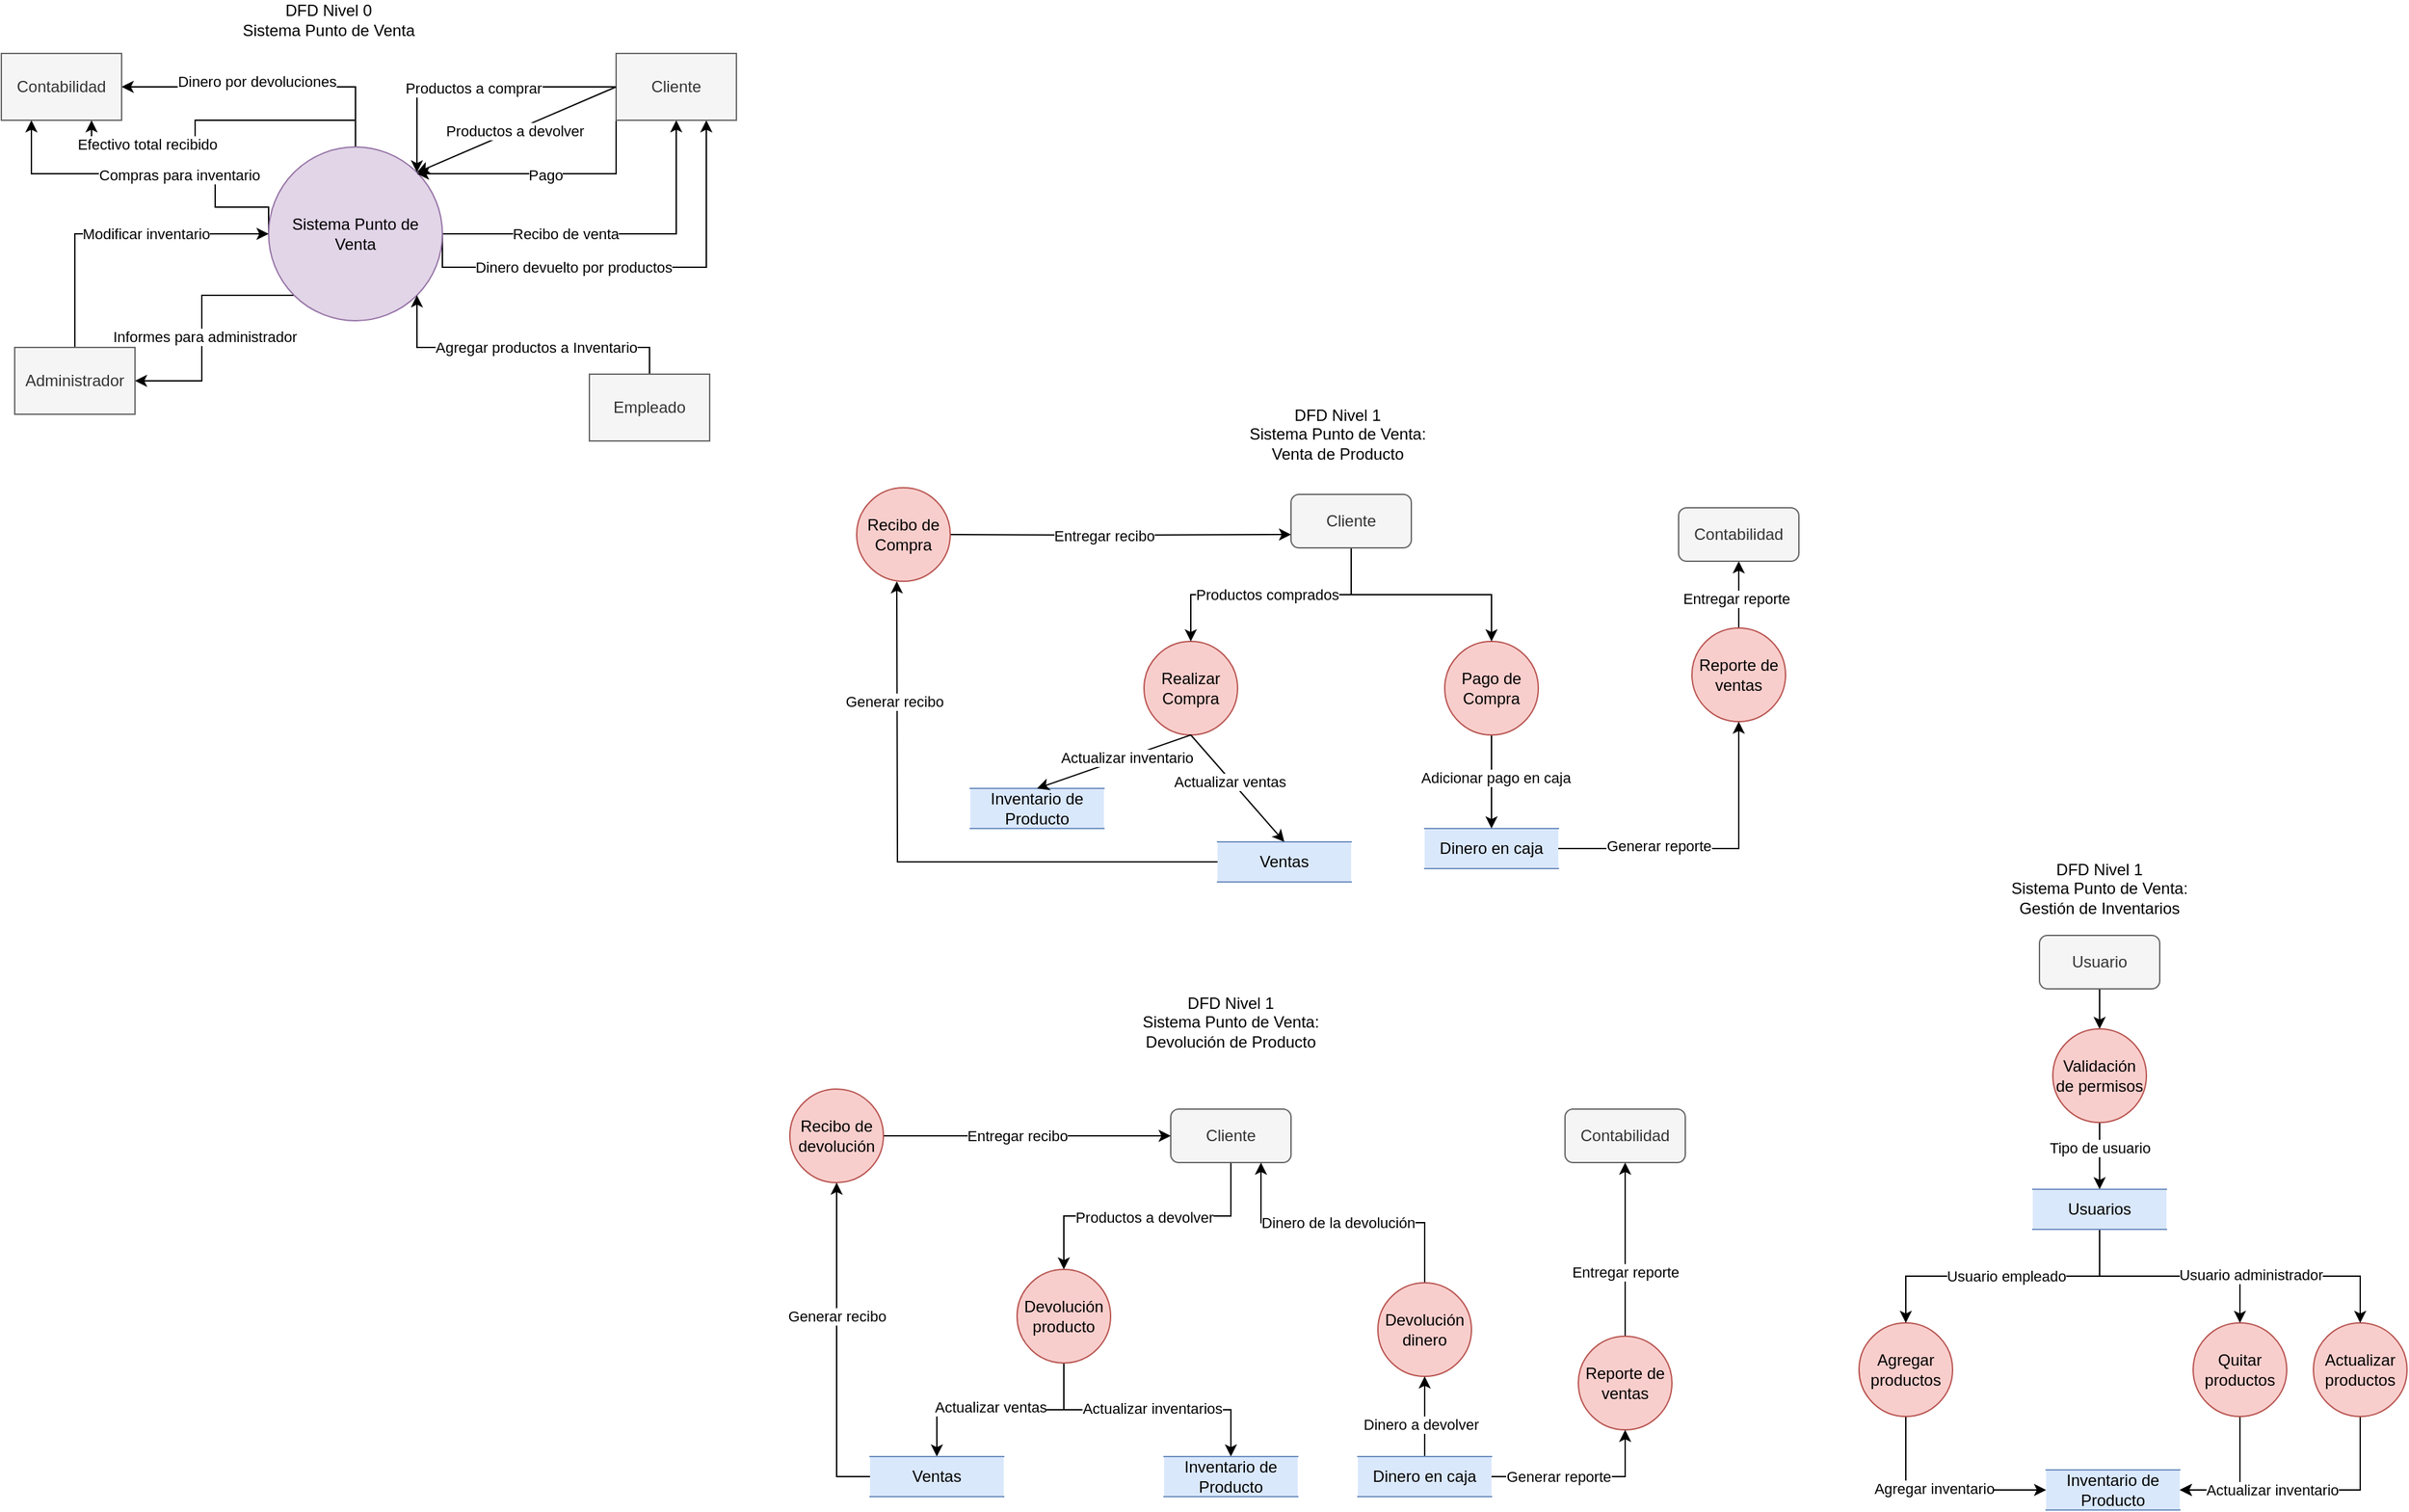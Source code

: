 <mxfile version="24.7.12">
  <diagram name="Página-1" id="AHQmqDUcSRL_IPxpv9tg">
    <mxGraphModel dx="1161" dy="629" grid="1" gridSize="10" guides="1" tooltips="1" connect="1" arrows="1" fold="1" page="1" pageScale="1" pageWidth="1920" pageHeight="1200" math="0" shadow="0">
      <root>
        <mxCell id="0" />
        <mxCell id="1" parent="0" />
        <mxCell id="SpGZ3E09i2u7JIqRVPBi-1" value="DFD Nivel 0&lt;div&gt;Sistema Punto de Venta&lt;/div&gt;" style="text;html=1;align=center;verticalAlign=middle;whiteSpace=wrap;rounded=0;" vertex="1" parent="1">
          <mxGeometry x="230" y="50" width="150" height="30" as="geometry" />
        </mxCell>
        <mxCell id="SpGZ3E09i2u7JIqRVPBi-9" style="edgeStyle=orthogonalEdgeStyle;rounded=0;orthogonalLoop=1;jettySize=auto;html=1;exitX=0.5;exitY=0;exitDx=0;exitDy=0;entryX=1;entryY=0.5;entryDx=0;entryDy=0;" edge="1" parent="1" source="SpGZ3E09i2u7JIqRVPBi-2" target="SpGZ3E09i2u7JIqRVPBi-7">
          <mxGeometry relative="1" as="geometry" />
        </mxCell>
        <mxCell id="SpGZ3E09i2u7JIqRVPBi-10" value="Dinero por devoluciones" style="edgeLabel;html=1;align=center;verticalAlign=middle;resizable=0;points=[];" vertex="1" connectable="0" parent="SpGZ3E09i2u7JIqRVPBi-9">
          <mxGeometry x="0.087" y="-4" relative="1" as="geometry">
            <mxPoint as="offset" />
          </mxGeometry>
        </mxCell>
        <mxCell id="SpGZ3E09i2u7JIqRVPBi-13" style="edgeStyle=orthogonalEdgeStyle;rounded=0;orthogonalLoop=1;jettySize=auto;html=1;exitX=0.5;exitY=0;exitDx=0;exitDy=0;entryX=0.75;entryY=1;entryDx=0;entryDy=0;" edge="1" parent="1" source="SpGZ3E09i2u7JIqRVPBi-2" target="SpGZ3E09i2u7JIqRVPBi-7">
          <mxGeometry relative="1" as="geometry" />
        </mxCell>
        <mxCell id="SpGZ3E09i2u7JIqRVPBi-14" value="Efectivo total recibido" style="edgeLabel;html=1;align=center;verticalAlign=middle;resizable=0;points=[];" vertex="1" connectable="0" parent="SpGZ3E09i2u7JIqRVPBi-13">
          <mxGeometry x="0.527" y="-2" relative="1" as="geometry">
            <mxPoint as="offset" />
          </mxGeometry>
        </mxCell>
        <mxCell id="SpGZ3E09i2u7JIqRVPBi-15" style="edgeStyle=orthogonalEdgeStyle;rounded=0;orthogonalLoop=1;jettySize=auto;html=1;exitX=0;exitY=0.5;exitDx=0;exitDy=0;entryX=0.25;entryY=1;entryDx=0;entryDy=0;" edge="1" parent="1" source="SpGZ3E09i2u7JIqRVPBi-2" target="SpGZ3E09i2u7JIqRVPBi-7">
          <mxGeometry relative="1" as="geometry">
            <Array as="points">
              <mxPoint x="220" y="205" />
              <mxPoint x="220" y="180" />
              <mxPoint x="83" y="180" />
            </Array>
          </mxGeometry>
        </mxCell>
        <mxCell id="SpGZ3E09i2u7JIqRVPBi-16" value="Compras para inventario" style="edgeLabel;html=1;align=center;verticalAlign=middle;resizable=0;points=[];" vertex="1" connectable="0" parent="SpGZ3E09i2u7JIqRVPBi-15">
          <mxGeometry x="-0.143" y="1" relative="1" as="geometry">
            <mxPoint as="offset" />
          </mxGeometry>
        </mxCell>
        <mxCell id="SpGZ3E09i2u7JIqRVPBi-26" style="edgeStyle=orthogonalEdgeStyle;rounded=0;orthogonalLoop=1;jettySize=auto;html=1;exitX=1;exitY=0.5;exitDx=0;exitDy=0;entryX=0.5;entryY=1;entryDx=0;entryDy=0;" edge="1" parent="1" source="SpGZ3E09i2u7JIqRVPBi-2" target="SpGZ3E09i2u7JIqRVPBi-4">
          <mxGeometry relative="1" as="geometry" />
        </mxCell>
        <mxCell id="SpGZ3E09i2u7JIqRVPBi-27" value="Recibo de venta" style="edgeLabel;html=1;align=center;verticalAlign=middle;resizable=0;points=[];" vertex="1" connectable="0" parent="SpGZ3E09i2u7JIqRVPBi-26">
          <mxGeometry x="-0.298" relative="1" as="geometry">
            <mxPoint as="offset" />
          </mxGeometry>
        </mxCell>
        <mxCell id="SpGZ3E09i2u7JIqRVPBi-28" style="edgeStyle=orthogonalEdgeStyle;rounded=0;orthogonalLoop=1;jettySize=auto;html=1;exitX=1;exitY=0.5;exitDx=0;exitDy=0;entryX=0.75;entryY=1;entryDx=0;entryDy=0;" edge="1" parent="1" source="SpGZ3E09i2u7JIqRVPBi-2" target="SpGZ3E09i2u7JIqRVPBi-4">
          <mxGeometry relative="1" as="geometry">
            <Array as="points">
              <mxPoint x="390" y="250" />
              <mxPoint x="588" y="250" />
            </Array>
          </mxGeometry>
        </mxCell>
        <mxCell id="SpGZ3E09i2u7JIqRVPBi-30" value="Dinero devuelto por productos" style="edgeLabel;html=1;align=center;verticalAlign=middle;resizable=0;points=[];" vertex="1" connectable="0" parent="SpGZ3E09i2u7JIqRVPBi-28">
          <mxGeometry x="-0.263" relative="1" as="geometry">
            <mxPoint as="offset" />
          </mxGeometry>
        </mxCell>
        <mxCell id="SpGZ3E09i2u7JIqRVPBi-33" style="edgeStyle=orthogonalEdgeStyle;rounded=0;orthogonalLoop=1;jettySize=auto;html=1;exitX=0;exitY=1;exitDx=0;exitDy=0;entryX=1;entryY=0.5;entryDx=0;entryDy=0;" edge="1" parent="1" source="SpGZ3E09i2u7JIqRVPBi-2" target="SpGZ3E09i2u7JIqRVPBi-6">
          <mxGeometry relative="1" as="geometry" />
        </mxCell>
        <mxCell id="SpGZ3E09i2u7JIqRVPBi-34" value="Informes para administrador" style="edgeLabel;html=1;align=center;verticalAlign=middle;resizable=0;points=[];" vertex="1" connectable="0" parent="SpGZ3E09i2u7JIqRVPBi-33">
          <mxGeometry x="0.092" y="2" relative="1" as="geometry">
            <mxPoint as="offset" />
          </mxGeometry>
        </mxCell>
        <mxCell id="SpGZ3E09i2u7JIqRVPBi-2" value="Sistema Punto de Venta" style="ellipse;whiteSpace=wrap;html=1;aspect=fixed;fillColor=#e1d5e7;strokeColor=#9673a6;" vertex="1" parent="1">
          <mxGeometry x="260" y="160" width="130" height="130" as="geometry" />
        </mxCell>
        <mxCell id="SpGZ3E09i2u7JIqRVPBi-19" style="edgeStyle=orthogonalEdgeStyle;rounded=0;orthogonalLoop=1;jettySize=auto;html=1;exitX=0;exitY=0.5;exitDx=0;exitDy=0;entryX=1;entryY=0;entryDx=0;entryDy=0;" edge="1" parent="1" source="SpGZ3E09i2u7JIqRVPBi-4" target="SpGZ3E09i2u7JIqRVPBi-2">
          <mxGeometry relative="1" as="geometry" />
        </mxCell>
        <mxCell id="SpGZ3E09i2u7JIqRVPBi-20" value="Productos a comprar" style="edgeLabel;html=1;align=center;verticalAlign=middle;resizable=0;points=[];" vertex="1" connectable="0" parent="SpGZ3E09i2u7JIqRVPBi-19">
          <mxGeometry x="0.003" y="1" relative="1" as="geometry">
            <mxPoint as="offset" />
          </mxGeometry>
        </mxCell>
        <mxCell id="SpGZ3E09i2u7JIqRVPBi-21" style="edgeStyle=orthogonalEdgeStyle;rounded=0;orthogonalLoop=1;jettySize=auto;html=1;exitX=0;exitY=0.5;exitDx=0;exitDy=0;entryX=1;entryY=0;entryDx=0;entryDy=0;" edge="1" parent="1" source="SpGZ3E09i2u7JIqRVPBi-4" target="SpGZ3E09i2u7JIqRVPBi-2">
          <mxGeometry relative="1" as="geometry">
            <Array as="points">
              <mxPoint x="520" y="180" />
              <mxPoint x="371" y="180" />
            </Array>
          </mxGeometry>
        </mxCell>
        <mxCell id="SpGZ3E09i2u7JIqRVPBi-22" value="Pago" style="edgeLabel;html=1;align=center;verticalAlign=middle;resizable=0;points=[];" vertex="1" connectable="0" parent="SpGZ3E09i2u7JIqRVPBi-21">
          <mxGeometry x="0.102" y="1" relative="1" as="geometry">
            <mxPoint as="offset" />
          </mxGeometry>
        </mxCell>
        <mxCell id="SpGZ3E09i2u7JIqRVPBi-4" value="Cliente" style="rounded=0;whiteSpace=wrap;html=1;fillColor=#f5f5f5;fontColor=#333333;strokeColor=#666666;" vertex="1" parent="1">
          <mxGeometry x="520" y="90" width="90" height="50" as="geometry" />
        </mxCell>
        <mxCell id="SpGZ3E09i2u7JIqRVPBi-17" style="edgeStyle=orthogonalEdgeStyle;rounded=0;orthogonalLoop=1;jettySize=auto;html=1;exitX=0.5;exitY=0;exitDx=0;exitDy=0;entryX=1;entryY=1;entryDx=0;entryDy=0;" edge="1" parent="1" source="SpGZ3E09i2u7JIqRVPBi-5" target="SpGZ3E09i2u7JIqRVPBi-2">
          <mxGeometry relative="1" as="geometry" />
        </mxCell>
        <mxCell id="SpGZ3E09i2u7JIqRVPBi-18" value="Agregar productos a Inventario" style="edgeLabel;html=1;align=center;verticalAlign=middle;resizable=0;points=[];" vertex="1" connectable="0" parent="SpGZ3E09i2u7JIqRVPBi-17">
          <mxGeometry x="-0.1" relative="1" as="geometry">
            <mxPoint as="offset" />
          </mxGeometry>
        </mxCell>
        <mxCell id="SpGZ3E09i2u7JIqRVPBi-5" value="Empleado" style="rounded=0;whiteSpace=wrap;html=1;fillColor=#f5f5f5;fontColor=#333333;strokeColor=#666666;" vertex="1" parent="1">
          <mxGeometry x="500" y="330" width="90" height="50" as="geometry" />
        </mxCell>
        <mxCell id="SpGZ3E09i2u7JIqRVPBi-31" style="edgeStyle=orthogonalEdgeStyle;rounded=0;orthogonalLoop=1;jettySize=auto;html=1;exitX=0.5;exitY=0;exitDx=0;exitDy=0;entryX=0;entryY=0.5;entryDx=0;entryDy=0;" edge="1" parent="1" source="SpGZ3E09i2u7JIqRVPBi-6" target="SpGZ3E09i2u7JIqRVPBi-2">
          <mxGeometry relative="1" as="geometry" />
        </mxCell>
        <mxCell id="SpGZ3E09i2u7JIqRVPBi-32" value="Modificar inventario" style="edgeLabel;html=1;align=center;verticalAlign=middle;resizable=0;points=[];" vertex="1" connectable="0" parent="SpGZ3E09i2u7JIqRVPBi-31">
          <mxGeometry x="0.201" relative="1" as="geometry">
            <mxPoint as="offset" />
          </mxGeometry>
        </mxCell>
        <mxCell id="SpGZ3E09i2u7JIqRVPBi-6" value="Administrador" style="rounded=0;whiteSpace=wrap;html=1;fillColor=#f5f5f5;fontColor=#333333;strokeColor=#666666;" vertex="1" parent="1">
          <mxGeometry x="70" y="310" width="90" height="50" as="geometry" />
        </mxCell>
        <mxCell id="SpGZ3E09i2u7JIqRVPBi-7" value="Contabilidad" style="rounded=0;whiteSpace=wrap;html=1;fillColor=#f5f5f5;fontColor=#333333;strokeColor=#666666;" vertex="1" parent="1">
          <mxGeometry x="60" y="90" width="90" height="50" as="geometry" />
        </mxCell>
        <mxCell id="SpGZ3E09i2u7JIqRVPBi-24" value="" style="endArrow=classic;html=1;rounded=0;exitX=0;exitY=0.5;exitDx=0;exitDy=0;entryX=1;entryY=0;entryDx=0;entryDy=0;" edge="1" parent="1" source="SpGZ3E09i2u7JIqRVPBi-4" target="SpGZ3E09i2u7JIqRVPBi-2">
          <mxGeometry width="50" height="50" relative="1" as="geometry">
            <mxPoint x="530" y="290" as="sourcePoint" />
            <mxPoint x="580" y="240" as="targetPoint" />
          </mxGeometry>
        </mxCell>
        <mxCell id="SpGZ3E09i2u7JIqRVPBi-25" value="Productos a devolver" style="edgeLabel;html=1;align=center;verticalAlign=middle;resizable=0;points=[];" vertex="1" connectable="0" parent="SpGZ3E09i2u7JIqRVPBi-24">
          <mxGeometry x="0.02" relative="1" as="geometry">
            <mxPoint as="offset" />
          </mxGeometry>
        </mxCell>
        <mxCell id="SpGZ3E09i2u7JIqRVPBi-35" value="DFD Nivel 1&lt;div&gt;Sistema Punto de Venta: Venta de Producto&lt;/div&gt;" style="text;html=1;align=center;verticalAlign=middle;whiteSpace=wrap;rounded=0;" vertex="1" parent="1">
          <mxGeometry x="985" y="360" width="150" height="30" as="geometry" />
        </mxCell>
        <mxCell id="SpGZ3E09i2u7JIqRVPBi-36" value="Realizar Compra" style="shape=ellipse;html=1;dashed=0;whiteSpace=wrap;aspect=fixed;perimeter=ellipsePerimeter;fillColor=#f8cecc;strokeColor=#b85450;" vertex="1" parent="1">
          <mxGeometry x="915" y="530" width="70" height="70" as="geometry" />
        </mxCell>
        <mxCell id="SpGZ3E09i2u7JIqRVPBi-52" style="edgeStyle=orthogonalEdgeStyle;rounded=0;orthogonalLoop=1;jettySize=auto;html=1;exitX=0.5;exitY=1;exitDx=0;exitDy=0;entryX=0.5;entryY=0;entryDx=0;entryDy=0;" edge="1" parent="1" source="SpGZ3E09i2u7JIqRVPBi-37" target="SpGZ3E09i2u7JIqRVPBi-42">
          <mxGeometry relative="1" as="geometry" />
        </mxCell>
        <mxCell id="SpGZ3E09i2u7JIqRVPBi-53" value="Adicionar pago en caja" style="edgeLabel;html=1;align=center;verticalAlign=middle;resizable=0;points=[];" vertex="1" connectable="0" parent="SpGZ3E09i2u7JIqRVPBi-52">
          <mxGeometry x="-0.093" y="3" relative="1" as="geometry">
            <mxPoint as="offset" />
          </mxGeometry>
        </mxCell>
        <mxCell id="SpGZ3E09i2u7JIqRVPBi-37" value="Pago de Compra" style="shape=ellipse;html=1;dashed=0;whiteSpace=wrap;aspect=fixed;perimeter=ellipsePerimeter;fillColor=#f8cecc;strokeColor=#b85450;" vertex="1" parent="1">
          <mxGeometry x="1140" y="530" width="70" height="70" as="geometry" />
        </mxCell>
        <mxCell id="SpGZ3E09i2u7JIqRVPBi-57" style="edgeStyle=orthogonalEdgeStyle;rounded=0;orthogonalLoop=1;jettySize=auto;html=1;exitX=1;exitY=0.5;exitDx=0;exitDy=0;entryX=0;entryY=0.75;entryDx=0;entryDy=0;" edge="1" parent="1" target="SpGZ3E09i2u7JIqRVPBi-43">
          <mxGeometry relative="1" as="geometry">
            <mxPoint x="765.0" y="450.0" as="sourcePoint" />
          </mxGeometry>
        </mxCell>
        <mxCell id="SpGZ3E09i2u7JIqRVPBi-63" value="Entregar recibo" style="edgeLabel;html=1;align=center;verticalAlign=middle;resizable=0;points=[];" vertex="1" connectable="0" parent="SpGZ3E09i2u7JIqRVPBi-57">
          <mxGeometry x="-0.31" y="2" relative="1" as="geometry">
            <mxPoint x="30" y="2" as="offset" />
          </mxGeometry>
        </mxCell>
        <mxCell id="SpGZ3E09i2u7JIqRVPBi-38" value="Recibo de Compra" style="shape=ellipse;html=1;dashed=0;whiteSpace=wrap;aspect=fixed;perimeter=ellipsePerimeter;fillColor=#f8cecc;strokeColor=#b85450;" vertex="1" parent="1">
          <mxGeometry x="700" y="415" width="70" height="70" as="geometry" />
        </mxCell>
        <mxCell id="SpGZ3E09i2u7JIqRVPBi-62" style="edgeStyle=orthogonalEdgeStyle;rounded=0;orthogonalLoop=1;jettySize=auto;html=1;exitX=0.5;exitY=0;exitDx=0;exitDy=0;entryX=0.5;entryY=1;entryDx=0;entryDy=0;" edge="1" parent="1" source="SpGZ3E09i2u7JIqRVPBi-39" target="SpGZ3E09i2u7JIqRVPBi-44">
          <mxGeometry relative="1" as="geometry" />
        </mxCell>
        <mxCell id="SpGZ3E09i2u7JIqRVPBi-64" value="Entregar reporte" style="edgeLabel;html=1;align=center;verticalAlign=middle;resizable=0;points=[];" vertex="1" connectable="0" parent="SpGZ3E09i2u7JIqRVPBi-62">
          <mxGeometry x="-0.091" y="2" relative="1" as="geometry">
            <mxPoint as="offset" />
          </mxGeometry>
        </mxCell>
        <mxCell id="SpGZ3E09i2u7JIqRVPBi-39" value="Reporte de ventas" style="shape=ellipse;html=1;dashed=0;whiteSpace=wrap;aspect=fixed;perimeter=ellipsePerimeter;fillColor=#f8cecc;strokeColor=#b85450;" vertex="1" parent="1">
          <mxGeometry x="1325" y="520" width="70" height="70" as="geometry" />
        </mxCell>
        <mxCell id="SpGZ3E09i2u7JIqRVPBi-55" style="edgeStyle=orthogonalEdgeStyle;rounded=0;orthogonalLoop=1;jettySize=auto;html=1;exitX=0;exitY=0.5;exitDx=0;exitDy=0;entryX=0.5;entryY=1;entryDx=0;entryDy=0;" edge="1" parent="1" source="SpGZ3E09i2u7JIqRVPBi-40">
          <mxGeometry relative="1" as="geometry">
            <mxPoint x="730" y="485.0" as="targetPoint" />
          </mxGeometry>
        </mxCell>
        <mxCell id="SpGZ3E09i2u7JIqRVPBi-72" value="Generar recibo" style="edgeLabel;html=1;align=center;verticalAlign=middle;resizable=0;points=[];" vertex="1" connectable="0" parent="SpGZ3E09i2u7JIqRVPBi-55">
          <mxGeometry x="0.6" y="2" relative="1" as="geometry">
            <mxPoint as="offset" />
          </mxGeometry>
        </mxCell>
        <mxCell id="SpGZ3E09i2u7JIqRVPBi-40" value="Ventas" style="html=1;dashed=0;whiteSpace=wrap;shape=partialRectangle;right=0;left=0;fillColor=#dae8fc;strokeColor=#6c8ebf;" vertex="1" parent="1">
          <mxGeometry x="970" y="680" width="100" height="30" as="geometry" />
        </mxCell>
        <mxCell id="SpGZ3E09i2u7JIqRVPBi-41" value="Inventario de Producto" style="html=1;dashed=0;whiteSpace=wrap;shape=partialRectangle;right=0;left=0;fillColor=#dae8fc;strokeColor=#6c8ebf;" vertex="1" parent="1">
          <mxGeometry x="785" y="640" width="100" height="30" as="geometry" />
        </mxCell>
        <mxCell id="SpGZ3E09i2u7JIqRVPBi-60" style="edgeStyle=orthogonalEdgeStyle;rounded=0;orthogonalLoop=1;jettySize=auto;html=1;exitX=1;exitY=0.5;exitDx=0;exitDy=0;entryX=0.5;entryY=1;entryDx=0;entryDy=0;" edge="1" parent="1" source="SpGZ3E09i2u7JIqRVPBi-42" target="SpGZ3E09i2u7JIqRVPBi-39">
          <mxGeometry relative="1" as="geometry" />
        </mxCell>
        <mxCell id="SpGZ3E09i2u7JIqRVPBi-61" value="Generar reporte" style="edgeLabel;html=1;align=center;verticalAlign=middle;resizable=0;points=[];" vertex="1" connectable="0" parent="SpGZ3E09i2u7JIqRVPBi-60">
          <mxGeometry x="-0.352" y="2" relative="1" as="geometry">
            <mxPoint as="offset" />
          </mxGeometry>
        </mxCell>
        <mxCell id="SpGZ3E09i2u7JIqRVPBi-42" value="Dinero en caja" style="html=1;dashed=0;whiteSpace=wrap;shape=partialRectangle;right=0;left=0;fillColor=#dae8fc;strokeColor=#6c8ebf;" vertex="1" parent="1">
          <mxGeometry x="1125" y="670" width="100" height="30" as="geometry" />
        </mxCell>
        <mxCell id="SpGZ3E09i2u7JIqRVPBi-46" style="edgeStyle=orthogonalEdgeStyle;rounded=0;orthogonalLoop=1;jettySize=auto;html=1;exitX=0.5;exitY=1;exitDx=0;exitDy=0;entryX=0.5;entryY=0;entryDx=0;entryDy=0;" edge="1" parent="1" source="SpGZ3E09i2u7JIqRVPBi-43" target="SpGZ3E09i2u7JIqRVPBi-36">
          <mxGeometry relative="1" as="geometry" />
        </mxCell>
        <mxCell id="SpGZ3E09i2u7JIqRVPBi-59" value="Productos comprados" style="edgeLabel;html=1;align=center;verticalAlign=middle;resizable=0;points=[];" vertex="1" connectable="0" parent="SpGZ3E09i2u7JIqRVPBi-46">
          <mxGeometry x="0.039" relative="1" as="geometry">
            <mxPoint as="offset" />
          </mxGeometry>
        </mxCell>
        <mxCell id="SpGZ3E09i2u7JIqRVPBi-47" style="edgeStyle=orthogonalEdgeStyle;rounded=0;orthogonalLoop=1;jettySize=auto;html=1;exitX=0.5;exitY=1;exitDx=0;exitDy=0;" edge="1" parent="1" source="SpGZ3E09i2u7JIqRVPBi-43" target="SpGZ3E09i2u7JIqRVPBi-37">
          <mxGeometry relative="1" as="geometry" />
        </mxCell>
        <mxCell id="SpGZ3E09i2u7JIqRVPBi-43" value="Cliente" style="rounded=1;whiteSpace=wrap;html=1;fillColor=#f5f5f5;fontColor=#333333;strokeColor=#666666;" vertex="1" parent="1">
          <mxGeometry x="1025" y="420" width="90" height="40" as="geometry" />
        </mxCell>
        <mxCell id="SpGZ3E09i2u7JIqRVPBi-44" value="Contabilidad" style="rounded=1;whiteSpace=wrap;html=1;fillColor=#f5f5f5;fontColor=#333333;strokeColor=#666666;" vertex="1" parent="1">
          <mxGeometry x="1315" y="430" width="90" height="40" as="geometry" />
        </mxCell>
        <mxCell id="SpGZ3E09i2u7JIqRVPBi-48" value="" style="endArrow=classic;html=1;rounded=0;exitX=0.5;exitY=1;exitDx=0;exitDy=0;entryX=0.5;entryY=0;entryDx=0;entryDy=0;" edge="1" parent="1" source="SpGZ3E09i2u7JIqRVPBi-36" target="SpGZ3E09i2u7JIqRVPBi-41">
          <mxGeometry width="50" height="50" relative="1" as="geometry">
            <mxPoint x="1045" y="560" as="sourcePoint" />
            <mxPoint x="1095" y="510" as="targetPoint" />
          </mxGeometry>
        </mxCell>
        <mxCell id="SpGZ3E09i2u7JIqRVPBi-49" value="Actualizar inventario" style="edgeLabel;html=1;align=center;verticalAlign=middle;resizable=0;points=[];" vertex="1" connectable="0" parent="SpGZ3E09i2u7JIqRVPBi-48">
          <mxGeometry x="-0.16" y="-1" relative="1" as="geometry">
            <mxPoint y="1" as="offset" />
          </mxGeometry>
        </mxCell>
        <mxCell id="SpGZ3E09i2u7JIqRVPBi-50" value="" style="endArrow=classic;html=1;rounded=0;exitX=0.5;exitY=1;exitDx=0;exitDy=0;entryX=0.5;entryY=0;entryDx=0;entryDy=0;" edge="1" parent="1" source="SpGZ3E09i2u7JIqRVPBi-36" target="SpGZ3E09i2u7JIqRVPBi-40">
          <mxGeometry width="50" height="50" relative="1" as="geometry">
            <mxPoint x="960" y="610" as="sourcePoint" />
            <mxPoint x="885" y="680" as="targetPoint" />
          </mxGeometry>
        </mxCell>
        <mxCell id="SpGZ3E09i2u7JIqRVPBi-51" value="Actualizar ventas" style="edgeLabel;html=1;align=center;verticalAlign=middle;resizable=0;points=[];" vertex="1" connectable="0" parent="SpGZ3E09i2u7JIqRVPBi-50">
          <mxGeometry x="-0.16" y="-1" relative="1" as="geometry">
            <mxPoint y="1" as="offset" />
          </mxGeometry>
        </mxCell>
        <mxCell id="SpGZ3E09i2u7JIqRVPBi-65" value="DFD Nivel 1&lt;div&gt;Sistema Punto de Venta: Devolución de Producto&lt;/div&gt;" style="text;html=1;align=center;verticalAlign=middle;whiteSpace=wrap;rounded=0;" vertex="1" parent="1">
          <mxGeometry x="905" y="800" width="150" height="30" as="geometry" />
        </mxCell>
        <mxCell id="SpGZ3E09i2u7JIqRVPBi-76" style="edgeStyle=orthogonalEdgeStyle;rounded=0;orthogonalLoop=1;jettySize=auto;html=1;exitX=0.5;exitY=1;exitDx=0;exitDy=0;entryX=0.5;entryY=0;entryDx=0;entryDy=0;" edge="1" parent="1" source="SpGZ3E09i2u7JIqRVPBi-66" target="SpGZ3E09i2u7JIqRVPBi-68">
          <mxGeometry relative="1" as="geometry" />
        </mxCell>
        <mxCell id="SpGZ3E09i2u7JIqRVPBi-77" value="Productos a devolver" style="edgeLabel;html=1;align=center;verticalAlign=middle;resizable=0;points=[];" vertex="1" connectable="0" parent="SpGZ3E09i2u7JIqRVPBi-76">
          <mxGeometry x="0.206" y="1" relative="1" as="geometry">
            <mxPoint x="18" as="offset" />
          </mxGeometry>
        </mxCell>
        <mxCell id="SpGZ3E09i2u7JIqRVPBi-66" value="Cliente" style="rounded=1;whiteSpace=wrap;html=1;fillColor=#f5f5f5;fontColor=#333333;strokeColor=#666666;" vertex="1" parent="1">
          <mxGeometry x="935" y="880" width="90" height="40" as="geometry" />
        </mxCell>
        <mxCell id="SpGZ3E09i2u7JIqRVPBi-67" value="Contabilidad" style="rounded=1;whiteSpace=wrap;html=1;fillColor=#f5f5f5;fontColor=#333333;strokeColor=#666666;" vertex="1" parent="1">
          <mxGeometry x="1230" y="880" width="90" height="40" as="geometry" />
        </mxCell>
        <mxCell id="SpGZ3E09i2u7JIqRVPBi-84" style="edgeStyle=orthogonalEdgeStyle;rounded=0;orthogonalLoop=1;jettySize=auto;html=1;exitX=0.5;exitY=1;exitDx=0;exitDy=0;entryX=0.5;entryY=0;entryDx=0;entryDy=0;" edge="1" parent="1" source="SpGZ3E09i2u7JIqRVPBi-68" target="SpGZ3E09i2u7JIqRVPBi-73">
          <mxGeometry relative="1" as="geometry" />
        </mxCell>
        <mxCell id="SpGZ3E09i2u7JIqRVPBi-86" value="Actualizar inventarios" style="edgeLabel;html=1;align=center;verticalAlign=middle;resizable=0;points=[];" vertex="1" connectable="0" parent="SpGZ3E09i2u7JIqRVPBi-84">
          <mxGeometry x="0.244" y="1" relative="1" as="geometry">
            <mxPoint x="-21" as="offset" />
          </mxGeometry>
        </mxCell>
        <mxCell id="SpGZ3E09i2u7JIqRVPBi-85" style="edgeStyle=orthogonalEdgeStyle;rounded=0;orthogonalLoop=1;jettySize=auto;html=1;exitX=0.5;exitY=1;exitDx=0;exitDy=0;entryX=0.5;entryY=0;entryDx=0;entryDy=0;" edge="1" parent="1" source="SpGZ3E09i2u7JIqRVPBi-68" target="SpGZ3E09i2u7JIqRVPBi-74">
          <mxGeometry relative="1" as="geometry" />
        </mxCell>
        <mxCell id="SpGZ3E09i2u7JIqRVPBi-87" value="Actualizar ventas" style="edgeLabel;html=1;align=center;verticalAlign=middle;resizable=0;points=[];" vertex="1" connectable="0" parent="SpGZ3E09i2u7JIqRVPBi-85">
          <mxGeometry x="0.133" y="-2" relative="1" as="geometry">
            <mxPoint x="3" as="offset" />
          </mxGeometry>
        </mxCell>
        <mxCell id="SpGZ3E09i2u7JIqRVPBi-68" value="Devolución producto" style="shape=ellipse;html=1;dashed=0;whiteSpace=wrap;aspect=fixed;perimeter=ellipsePerimeter;fillColor=#f8cecc;strokeColor=#b85450;" vertex="1" parent="1">
          <mxGeometry x="820" y="1000" width="70" height="70" as="geometry" />
        </mxCell>
        <mxCell id="SpGZ3E09i2u7JIqRVPBi-80" style="edgeStyle=orthogonalEdgeStyle;rounded=0;orthogonalLoop=1;jettySize=auto;html=1;exitX=0.5;exitY=0;exitDx=0;exitDy=0;entryX=0.75;entryY=1;entryDx=0;entryDy=0;" edge="1" parent="1" source="SpGZ3E09i2u7JIqRVPBi-69" target="SpGZ3E09i2u7JIqRVPBi-66">
          <mxGeometry relative="1" as="geometry" />
        </mxCell>
        <mxCell id="SpGZ3E09i2u7JIqRVPBi-81" value="Dinero de la devolución" style="edgeLabel;html=1;align=center;verticalAlign=middle;resizable=0;points=[];" vertex="1" connectable="0" parent="SpGZ3E09i2u7JIqRVPBi-80">
          <mxGeometry x="0.111" relative="1" as="geometry">
            <mxPoint x="8" as="offset" />
          </mxGeometry>
        </mxCell>
        <mxCell id="SpGZ3E09i2u7JIqRVPBi-69" value="Devolución dinero" style="shape=ellipse;html=1;dashed=0;whiteSpace=wrap;aspect=fixed;perimeter=ellipsePerimeter;fillColor=#f8cecc;strokeColor=#b85450;" vertex="1" parent="1">
          <mxGeometry x="1090" y="1010" width="70" height="70" as="geometry" />
        </mxCell>
        <mxCell id="SpGZ3E09i2u7JIqRVPBi-91" style="edgeStyle=orthogonalEdgeStyle;rounded=0;orthogonalLoop=1;jettySize=auto;html=1;exitX=1;exitY=0.5;exitDx=0;exitDy=0;entryX=0;entryY=0.5;entryDx=0;entryDy=0;" edge="1" parent="1" source="SpGZ3E09i2u7JIqRVPBi-70" target="SpGZ3E09i2u7JIqRVPBi-66">
          <mxGeometry relative="1" as="geometry" />
        </mxCell>
        <mxCell id="SpGZ3E09i2u7JIqRVPBi-92" value="Entregar recibo" style="edgeLabel;html=1;align=center;verticalAlign=middle;resizable=0;points=[];" vertex="1" connectable="0" parent="SpGZ3E09i2u7JIqRVPBi-91">
          <mxGeometry x="-0.425" relative="1" as="geometry">
            <mxPoint x="38" as="offset" />
          </mxGeometry>
        </mxCell>
        <mxCell id="SpGZ3E09i2u7JIqRVPBi-70" value="Recibo de devolución" style="shape=ellipse;html=1;dashed=0;whiteSpace=wrap;aspect=fixed;perimeter=ellipsePerimeter;fillColor=#f8cecc;strokeColor=#b85450;" vertex="1" parent="1">
          <mxGeometry x="650" y="865" width="70" height="70" as="geometry" />
        </mxCell>
        <mxCell id="SpGZ3E09i2u7JIqRVPBi-94" style="edgeStyle=orthogonalEdgeStyle;rounded=0;orthogonalLoop=1;jettySize=auto;html=1;exitX=0.5;exitY=0;exitDx=0;exitDy=0;entryX=0.5;entryY=1;entryDx=0;entryDy=0;" edge="1" parent="1" source="SpGZ3E09i2u7JIqRVPBi-71" target="SpGZ3E09i2u7JIqRVPBi-67">
          <mxGeometry relative="1" as="geometry" />
        </mxCell>
        <mxCell id="SpGZ3E09i2u7JIqRVPBi-95" value="Entregar reporte" style="edgeLabel;html=1;align=center;verticalAlign=middle;resizable=0;points=[];" vertex="1" connectable="0" parent="SpGZ3E09i2u7JIqRVPBi-94">
          <mxGeometry x="-0.255" relative="1" as="geometry">
            <mxPoint as="offset" />
          </mxGeometry>
        </mxCell>
        <mxCell id="SpGZ3E09i2u7JIqRVPBi-71" value="Reporte de ventas" style="shape=ellipse;html=1;dashed=0;whiteSpace=wrap;aspect=fixed;perimeter=ellipsePerimeter;fillColor=#f8cecc;strokeColor=#b85450;" vertex="1" parent="1">
          <mxGeometry x="1240" y="1050" width="70" height="70" as="geometry" />
        </mxCell>
        <mxCell id="SpGZ3E09i2u7JIqRVPBi-73" value="Inventario de Producto" style="html=1;dashed=0;whiteSpace=wrap;shape=partialRectangle;right=0;left=0;fillColor=#dae8fc;strokeColor=#6c8ebf;" vertex="1" parent="1">
          <mxGeometry x="930" y="1140" width="100" height="30" as="geometry" />
        </mxCell>
        <mxCell id="SpGZ3E09i2u7JIqRVPBi-89" style="edgeStyle=orthogonalEdgeStyle;rounded=0;orthogonalLoop=1;jettySize=auto;html=1;exitX=0;exitY=0.5;exitDx=0;exitDy=0;entryX=0.5;entryY=1;entryDx=0;entryDy=0;" edge="1" parent="1" source="SpGZ3E09i2u7JIqRVPBi-74" target="SpGZ3E09i2u7JIqRVPBi-70">
          <mxGeometry relative="1" as="geometry" />
        </mxCell>
        <mxCell id="SpGZ3E09i2u7JIqRVPBi-90" value="Generar recibo" style="edgeLabel;html=1;align=center;verticalAlign=middle;resizable=0;points=[];" vertex="1" connectable="0" parent="SpGZ3E09i2u7JIqRVPBi-89">
          <mxGeometry x="0.316" y="4" relative="1" as="geometry">
            <mxPoint x="4" y="16" as="offset" />
          </mxGeometry>
        </mxCell>
        <mxCell id="SpGZ3E09i2u7JIqRVPBi-74" value="Ventas" style="html=1;dashed=0;whiteSpace=wrap;shape=partialRectangle;right=0;left=0;fillColor=#dae8fc;strokeColor=#6c8ebf;" vertex="1" parent="1">
          <mxGeometry x="710" y="1140" width="100" height="30" as="geometry" />
        </mxCell>
        <mxCell id="SpGZ3E09i2u7JIqRVPBi-82" style="edgeStyle=orthogonalEdgeStyle;rounded=0;orthogonalLoop=1;jettySize=auto;html=1;exitX=0.5;exitY=0;exitDx=0;exitDy=0;entryX=0.5;entryY=1;entryDx=0;entryDy=0;" edge="1" parent="1" source="SpGZ3E09i2u7JIqRVPBi-75" target="SpGZ3E09i2u7JIqRVPBi-69">
          <mxGeometry relative="1" as="geometry" />
        </mxCell>
        <mxCell id="SpGZ3E09i2u7JIqRVPBi-83" value="Dinero a devolver" style="edgeLabel;html=1;align=center;verticalAlign=middle;resizable=0;points=[];" vertex="1" connectable="0" parent="SpGZ3E09i2u7JIqRVPBi-82">
          <mxGeometry x="-0.208" y="3" relative="1" as="geometry">
            <mxPoint as="offset" />
          </mxGeometry>
        </mxCell>
        <mxCell id="SpGZ3E09i2u7JIqRVPBi-88" style="edgeStyle=orthogonalEdgeStyle;rounded=0;orthogonalLoop=1;jettySize=auto;html=1;exitX=1;exitY=0.5;exitDx=0;exitDy=0;entryX=0.5;entryY=1;entryDx=0;entryDy=0;" edge="1" parent="1" source="SpGZ3E09i2u7JIqRVPBi-75" target="SpGZ3E09i2u7JIqRVPBi-71">
          <mxGeometry relative="1" as="geometry" />
        </mxCell>
        <mxCell id="SpGZ3E09i2u7JIqRVPBi-93" value="Generar reporte" style="edgeLabel;html=1;align=center;verticalAlign=middle;resizable=0;points=[];" vertex="1" connectable="0" parent="SpGZ3E09i2u7JIqRVPBi-88">
          <mxGeometry x="-0.037" y="-2" relative="1" as="geometry">
            <mxPoint x="-15" y="-2" as="offset" />
          </mxGeometry>
        </mxCell>
        <mxCell id="SpGZ3E09i2u7JIqRVPBi-75" value="Dinero en caja" style="html=1;dashed=0;whiteSpace=wrap;shape=partialRectangle;right=0;left=0;fillColor=#dae8fc;strokeColor=#6c8ebf;" vertex="1" parent="1">
          <mxGeometry x="1075" y="1140" width="100" height="30" as="geometry" />
        </mxCell>
        <mxCell id="SpGZ3E09i2u7JIqRVPBi-96" value="DFD Nivel 1&lt;div&gt;Sistema Punto de Venta: Gestión de Inventarios&lt;/div&gt;" style="text;html=1;align=center;verticalAlign=middle;whiteSpace=wrap;rounded=0;" vertex="1" parent="1">
          <mxGeometry x="1555" y="700" width="150" height="30" as="geometry" />
        </mxCell>
        <mxCell id="SpGZ3E09i2u7JIqRVPBi-104" style="edgeStyle=orthogonalEdgeStyle;rounded=0;orthogonalLoop=1;jettySize=auto;html=1;exitX=0.5;exitY=1;exitDx=0;exitDy=0;entryX=0.5;entryY=0;entryDx=0;entryDy=0;" edge="1" parent="1" source="SpGZ3E09i2u7JIqRVPBi-97" target="SpGZ3E09i2u7JIqRVPBi-99">
          <mxGeometry relative="1" as="geometry" />
        </mxCell>
        <mxCell id="SpGZ3E09i2u7JIqRVPBi-97" value="Usuario" style="rounded=1;whiteSpace=wrap;html=1;fillColor=#f5f5f5;fontColor=#333333;strokeColor=#666666;" vertex="1" parent="1">
          <mxGeometry x="1585" y="750" width="90" height="40" as="geometry" />
        </mxCell>
        <mxCell id="SpGZ3E09i2u7JIqRVPBi-113" style="edgeStyle=orthogonalEdgeStyle;rounded=0;orthogonalLoop=1;jettySize=auto;html=1;exitX=0.5;exitY=1;exitDx=0;exitDy=0;entryX=0;entryY=0.5;entryDx=0;entryDy=0;" edge="1" parent="1" source="SpGZ3E09i2u7JIqRVPBi-98" target="SpGZ3E09i2u7JIqRVPBi-102">
          <mxGeometry relative="1" as="geometry" />
        </mxCell>
        <mxCell id="SpGZ3E09i2u7JIqRVPBi-119" value="Agregar inventario" style="edgeLabel;html=1;align=center;verticalAlign=middle;resizable=0;points=[];" vertex="1" connectable="0" parent="SpGZ3E09i2u7JIqRVPBi-113">
          <mxGeometry x="-0.054" y="1" relative="1" as="geometry">
            <mxPoint as="offset" />
          </mxGeometry>
        </mxCell>
        <mxCell id="SpGZ3E09i2u7JIqRVPBi-98" value="Agregar productos" style="shape=ellipse;html=1;dashed=0;whiteSpace=wrap;aspect=fixed;perimeter=ellipsePerimeter;fillColor=#f8cecc;strokeColor=#b85450;" vertex="1" parent="1">
          <mxGeometry x="1450" y="1040" width="70" height="70" as="geometry" />
        </mxCell>
        <mxCell id="SpGZ3E09i2u7JIqRVPBi-105" style="edgeStyle=orthogonalEdgeStyle;rounded=0;orthogonalLoop=1;jettySize=auto;html=1;exitX=0.5;exitY=1;exitDx=0;exitDy=0;entryX=0.5;entryY=0;entryDx=0;entryDy=0;" edge="1" parent="1" source="SpGZ3E09i2u7JIqRVPBi-99" target="SpGZ3E09i2u7JIqRVPBi-103">
          <mxGeometry relative="1" as="geometry" />
        </mxCell>
        <mxCell id="SpGZ3E09i2u7JIqRVPBi-106" value="Tipo de usuario" style="edgeLabel;html=1;align=center;verticalAlign=middle;resizable=0;points=[];" vertex="1" connectable="0" parent="SpGZ3E09i2u7JIqRVPBi-105">
          <mxGeometry x="-0.26" relative="1" as="geometry">
            <mxPoint as="offset" />
          </mxGeometry>
        </mxCell>
        <mxCell id="SpGZ3E09i2u7JIqRVPBi-99" value="Validación de permisos" style="shape=ellipse;html=1;dashed=0;whiteSpace=wrap;aspect=fixed;perimeter=ellipsePerimeter;fillColor=#f8cecc;strokeColor=#b85450;" vertex="1" parent="1">
          <mxGeometry x="1595" y="820" width="70" height="70" as="geometry" />
        </mxCell>
        <mxCell id="SpGZ3E09i2u7JIqRVPBi-116" style="edgeStyle=orthogonalEdgeStyle;rounded=0;orthogonalLoop=1;jettySize=auto;html=1;exitX=0.5;exitY=1;exitDx=0;exitDy=0;entryX=1;entryY=0.5;entryDx=0;entryDy=0;" edge="1" parent="1" source="SpGZ3E09i2u7JIqRVPBi-100" target="SpGZ3E09i2u7JIqRVPBi-102">
          <mxGeometry relative="1" as="geometry" />
        </mxCell>
        <mxCell id="SpGZ3E09i2u7JIqRVPBi-100" value="Quitar productos" style="shape=ellipse;html=1;dashed=0;whiteSpace=wrap;aspect=fixed;perimeter=ellipsePerimeter;fillColor=#f8cecc;strokeColor=#b85450;" vertex="1" parent="1">
          <mxGeometry x="1700" y="1040" width="70" height="70" as="geometry" />
        </mxCell>
        <mxCell id="SpGZ3E09i2u7JIqRVPBi-117" style="edgeStyle=orthogonalEdgeStyle;rounded=0;orthogonalLoop=1;jettySize=auto;html=1;exitX=0.5;exitY=1;exitDx=0;exitDy=0;entryX=1;entryY=0.5;entryDx=0;entryDy=0;" edge="1" parent="1" source="SpGZ3E09i2u7JIqRVPBi-101" target="SpGZ3E09i2u7JIqRVPBi-102">
          <mxGeometry relative="1" as="geometry" />
        </mxCell>
        <mxCell id="SpGZ3E09i2u7JIqRVPBi-120" value="Actualizar inventario" style="edgeLabel;html=1;align=center;verticalAlign=middle;resizable=0;points=[];" vertex="1" connectable="0" parent="SpGZ3E09i2u7JIqRVPBi-117">
          <mxGeometry x="0.281" relative="1" as="geometry">
            <mxPoint as="offset" />
          </mxGeometry>
        </mxCell>
        <mxCell id="SpGZ3E09i2u7JIqRVPBi-101" value="Actualizar productos" style="shape=ellipse;html=1;dashed=0;whiteSpace=wrap;aspect=fixed;perimeter=ellipsePerimeter;fillColor=#f8cecc;strokeColor=#b85450;" vertex="1" parent="1">
          <mxGeometry x="1790" y="1040" width="70" height="70" as="geometry" />
        </mxCell>
        <mxCell id="SpGZ3E09i2u7JIqRVPBi-102" value="Inventario de Producto" style="html=1;dashed=0;whiteSpace=wrap;shape=partialRectangle;right=0;left=0;fillColor=#dae8fc;strokeColor=#6c8ebf;" vertex="1" parent="1">
          <mxGeometry x="1590" y="1150" width="100" height="30" as="geometry" />
        </mxCell>
        <mxCell id="SpGZ3E09i2u7JIqRVPBi-107" style="edgeStyle=orthogonalEdgeStyle;rounded=0;orthogonalLoop=1;jettySize=auto;html=1;exitX=0.5;exitY=1;exitDx=0;exitDy=0;entryX=0.5;entryY=0;entryDx=0;entryDy=0;" edge="1" parent="1" source="SpGZ3E09i2u7JIqRVPBi-103" target="SpGZ3E09i2u7JIqRVPBi-98">
          <mxGeometry relative="1" as="geometry" />
        </mxCell>
        <mxCell id="SpGZ3E09i2u7JIqRVPBi-109" value="Usuario empleado" style="edgeLabel;html=1;align=center;verticalAlign=middle;resizable=0;points=[];" vertex="1" connectable="0" parent="SpGZ3E09i2u7JIqRVPBi-107">
          <mxGeometry x="-0.021" relative="1" as="geometry">
            <mxPoint as="offset" />
          </mxGeometry>
        </mxCell>
        <mxCell id="SpGZ3E09i2u7JIqRVPBi-110" style="edgeStyle=orthogonalEdgeStyle;rounded=0;orthogonalLoop=1;jettySize=auto;html=1;exitX=0.5;exitY=1;exitDx=0;exitDy=0;entryX=0.5;entryY=0;entryDx=0;entryDy=0;" edge="1" parent="1" source="SpGZ3E09i2u7JIqRVPBi-103" target="SpGZ3E09i2u7JIqRVPBi-100">
          <mxGeometry relative="1" as="geometry" />
        </mxCell>
        <mxCell id="SpGZ3E09i2u7JIqRVPBi-111" style="edgeStyle=orthogonalEdgeStyle;rounded=0;orthogonalLoop=1;jettySize=auto;html=1;exitX=0.5;exitY=1;exitDx=0;exitDy=0;entryX=0.5;entryY=0;entryDx=0;entryDy=0;" edge="1" parent="1" source="SpGZ3E09i2u7JIqRVPBi-103" target="SpGZ3E09i2u7JIqRVPBi-101">
          <mxGeometry relative="1" as="geometry" />
        </mxCell>
        <mxCell id="SpGZ3E09i2u7JIqRVPBi-112" value="Usuario administrador" style="edgeLabel;html=1;align=center;verticalAlign=middle;resizable=0;points=[];" vertex="1" connectable="0" parent="SpGZ3E09i2u7JIqRVPBi-111">
          <mxGeometry x="0.116" y="1" relative="1" as="geometry">
            <mxPoint as="offset" />
          </mxGeometry>
        </mxCell>
        <mxCell id="SpGZ3E09i2u7JIqRVPBi-103" value="Usuarios" style="html=1;dashed=0;whiteSpace=wrap;shape=partialRectangle;right=0;left=0;fillColor=#dae8fc;strokeColor=#6c8ebf;" vertex="1" parent="1">
          <mxGeometry x="1580" y="940" width="100" height="30" as="geometry" />
        </mxCell>
      </root>
    </mxGraphModel>
  </diagram>
</mxfile>
